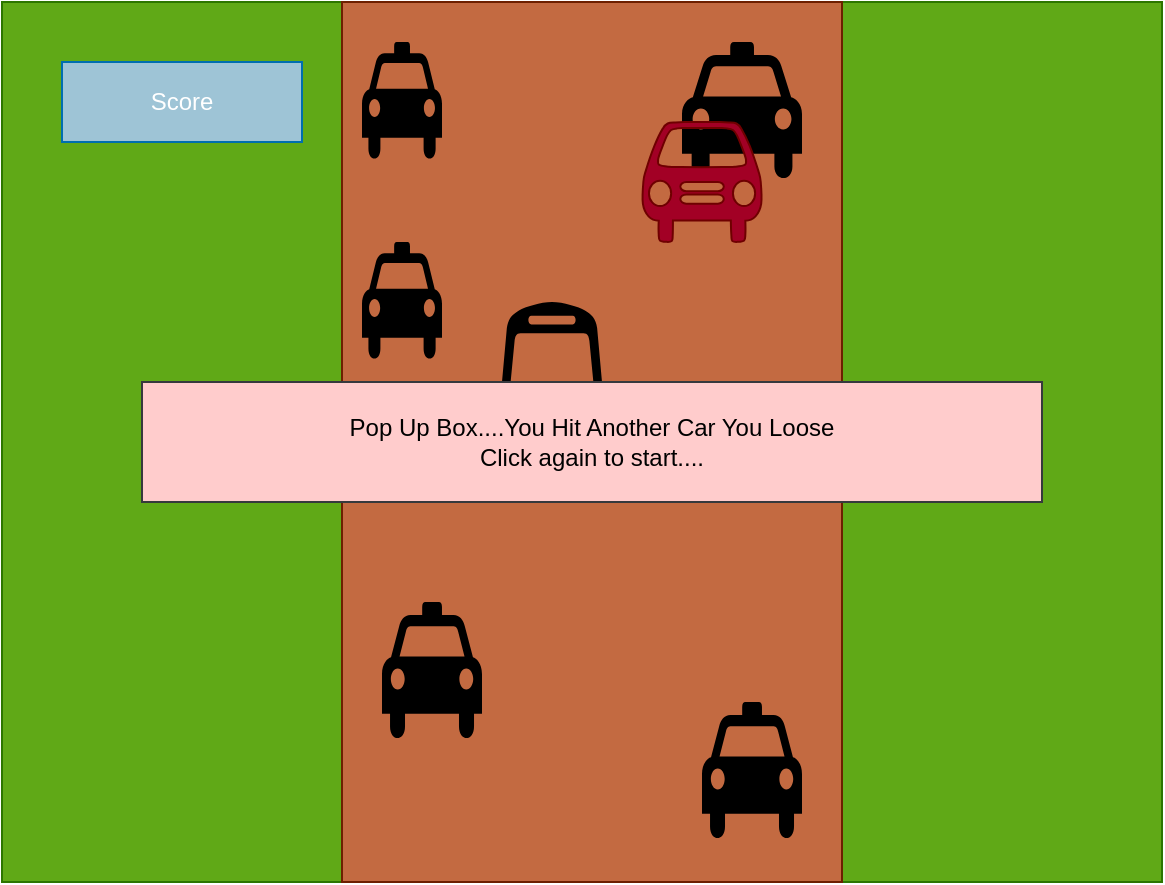<mxfile version="22.0.4" type="device">
  <diagram name="Page-1" id="1P2irHu0pe8eAoLrlwkr">
    <mxGraphModel dx="880" dy="484" grid="1" gridSize="10" guides="1" tooltips="1" connect="1" arrows="1" fold="1" page="1" pageScale="1" pageWidth="827" pageHeight="1169" math="0" shadow="0">
      <root>
        <mxCell id="0" />
        <mxCell id="1" parent="0" />
        <mxCell id="WlryiE9JoQIFY8JfXMQj-2" value="" style="rounded=0;whiteSpace=wrap;html=1;fillColor=#60a917;fontColor=#ffffff;strokeColor=#2D7600;" vertex="1" parent="1">
          <mxGeometry x="130" y="40" width="580" height="440" as="geometry" />
        </mxCell>
        <mxCell id="WlryiE9JoQIFY8JfXMQj-3" value="Score" style="rounded=0;whiteSpace=wrap;html=1;fillColor=#9ec4d6;fontColor=#ffffff;strokeColor=#006EAF;" vertex="1" parent="1">
          <mxGeometry x="160" y="70" width="120" height="40" as="geometry" />
        </mxCell>
        <mxCell id="WlryiE9JoQIFY8JfXMQj-5" value="" style="rounded=0;whiteSpace=wrap;html=1;fillColor=#c36a41;fontColor=#ffffff;strokeColor=#6D1F00;" vertex="1" parent="1">
          <mxGeometry x="300" y="40" width="250" height="440" as="geometry" />
        </mxCell>
        <mxCell id="WlryiE9JoQIFY8JfXMQj-6" value="" style="shape=mxgraph.signs.transportation.taxi;html=1;pointerEvents=1;fillColor=#000000;strokeColor=none;verticalLabelPosition=bottom;verticalAlign=top;align=center;sketch=0;" vertex="1" parent="1">
          <mxGeometry x="310" y="60" width="40" height="60" as="geometry" />
        </mxCell>
        <mxCell id="WlryiE9JoQIFY8JfXMQj-7" value="" style="shape=mxgraph.signs.transportation.taxi;html=1;pointerEvents=1;fillColor=#000000;strokeColor=none;verticalLabelPosition=bottom;verticalAlign=top;align=center;sketch=0;" vertex="1" parent="1">
          <mxGeometry x="310" y="160" width="40" height="60" as="geometry" />
        </mxCell>
        <mxCell id="WlryiE9JoQIFY8JfXMQj-8" value="" style="shape=mxgraph.signs.transportation.bus_4;html=1;pointerEvents=1;fillColor=#000000;strokeColor=none;verticalLabelPosition=bottom;verticalAlign=top;align=center;sketch=0;" vertex="1" parent="1">
          <mxGeometry x="380" y="190" width="50" height="90" as="geometry" />
        </mxCell>
        <mxCell id="WlryiE9JoQIFY8JfXMQj-9" value="" style="shape=mxgraph.signs.transportation.taxi;html=1;pointerEvents=1;fillColor=#000000;strokeColor=none;verticalLabelPosition=bottom;verticalAlign=top;align=center;sketch=0;" vertex="1" parent="1">
          <mxGeometry x="480" y="390" width="50" height="70" as="geometry" />
        </mxCell>
        <mxCell id="WlryiE9JoQIFY8JfXMQj-10" value="" style="shape=mxgraph.signs.transportation.taxi;html=1;pointerEvents=1;fillColor=#000000;strokeColor=none;verticalLabelPosition=bottom;verticalAlign=top;align=center;sketch=0;" vertex="1" parent="1">
          <mxGeometry x="320" y="340" width="50" height="70" as="geometry" />
        </mxCell>
        <mxCell id="WlryiE9JoQIFY8JfXMQj-11" value="" style="shape=mxgraph.signs.transportation.taxi;html=1;pointerEvents=1;fillColor=#000000;strokeColor=none;verticalLabelPosition=bottom;verticalAlign=top;align=center;sketch=0;" vertex="1" parent="1">
          <mxGeometry x="470" y="60" width="60" height="70" as="geometry" />
        </mxCell>
        <mxCell id="WlryiE9JoQIFY8JfXMQj-12" value="" style="shape=mxgraph.signs.transportation.car_1;html=1;pointerEvents=1;fillColor=#a20025;verticalLabelPosition=bottom;verticalAlign=top;align=center;sketch=0;strokeColor=#6F0000;fontColor=#ffffff;" vertex="1" parent="1">
          <mxGeometry x="450" y="100" width="60" height="60" as="geometry" />
        </mxCell>
        <mxCell id="WlryiE9JoQIFY8JfXMQj-13" value="Pop Up Box....You Hit Another Car You Loose&lt;br&gt;Click again to start...." style="rounded=0;whiteSpace=wrap;html=1;fillColor=#ffcccc;strokeColor=#36393d;" vertex="1" parent="1">
          <mxGeometry x="200" y="230" width="450" height="60" as="geometry" />
        </mxCell>
      </root>
    </mxGraphModel>
  </diagram>
</mxfile>
